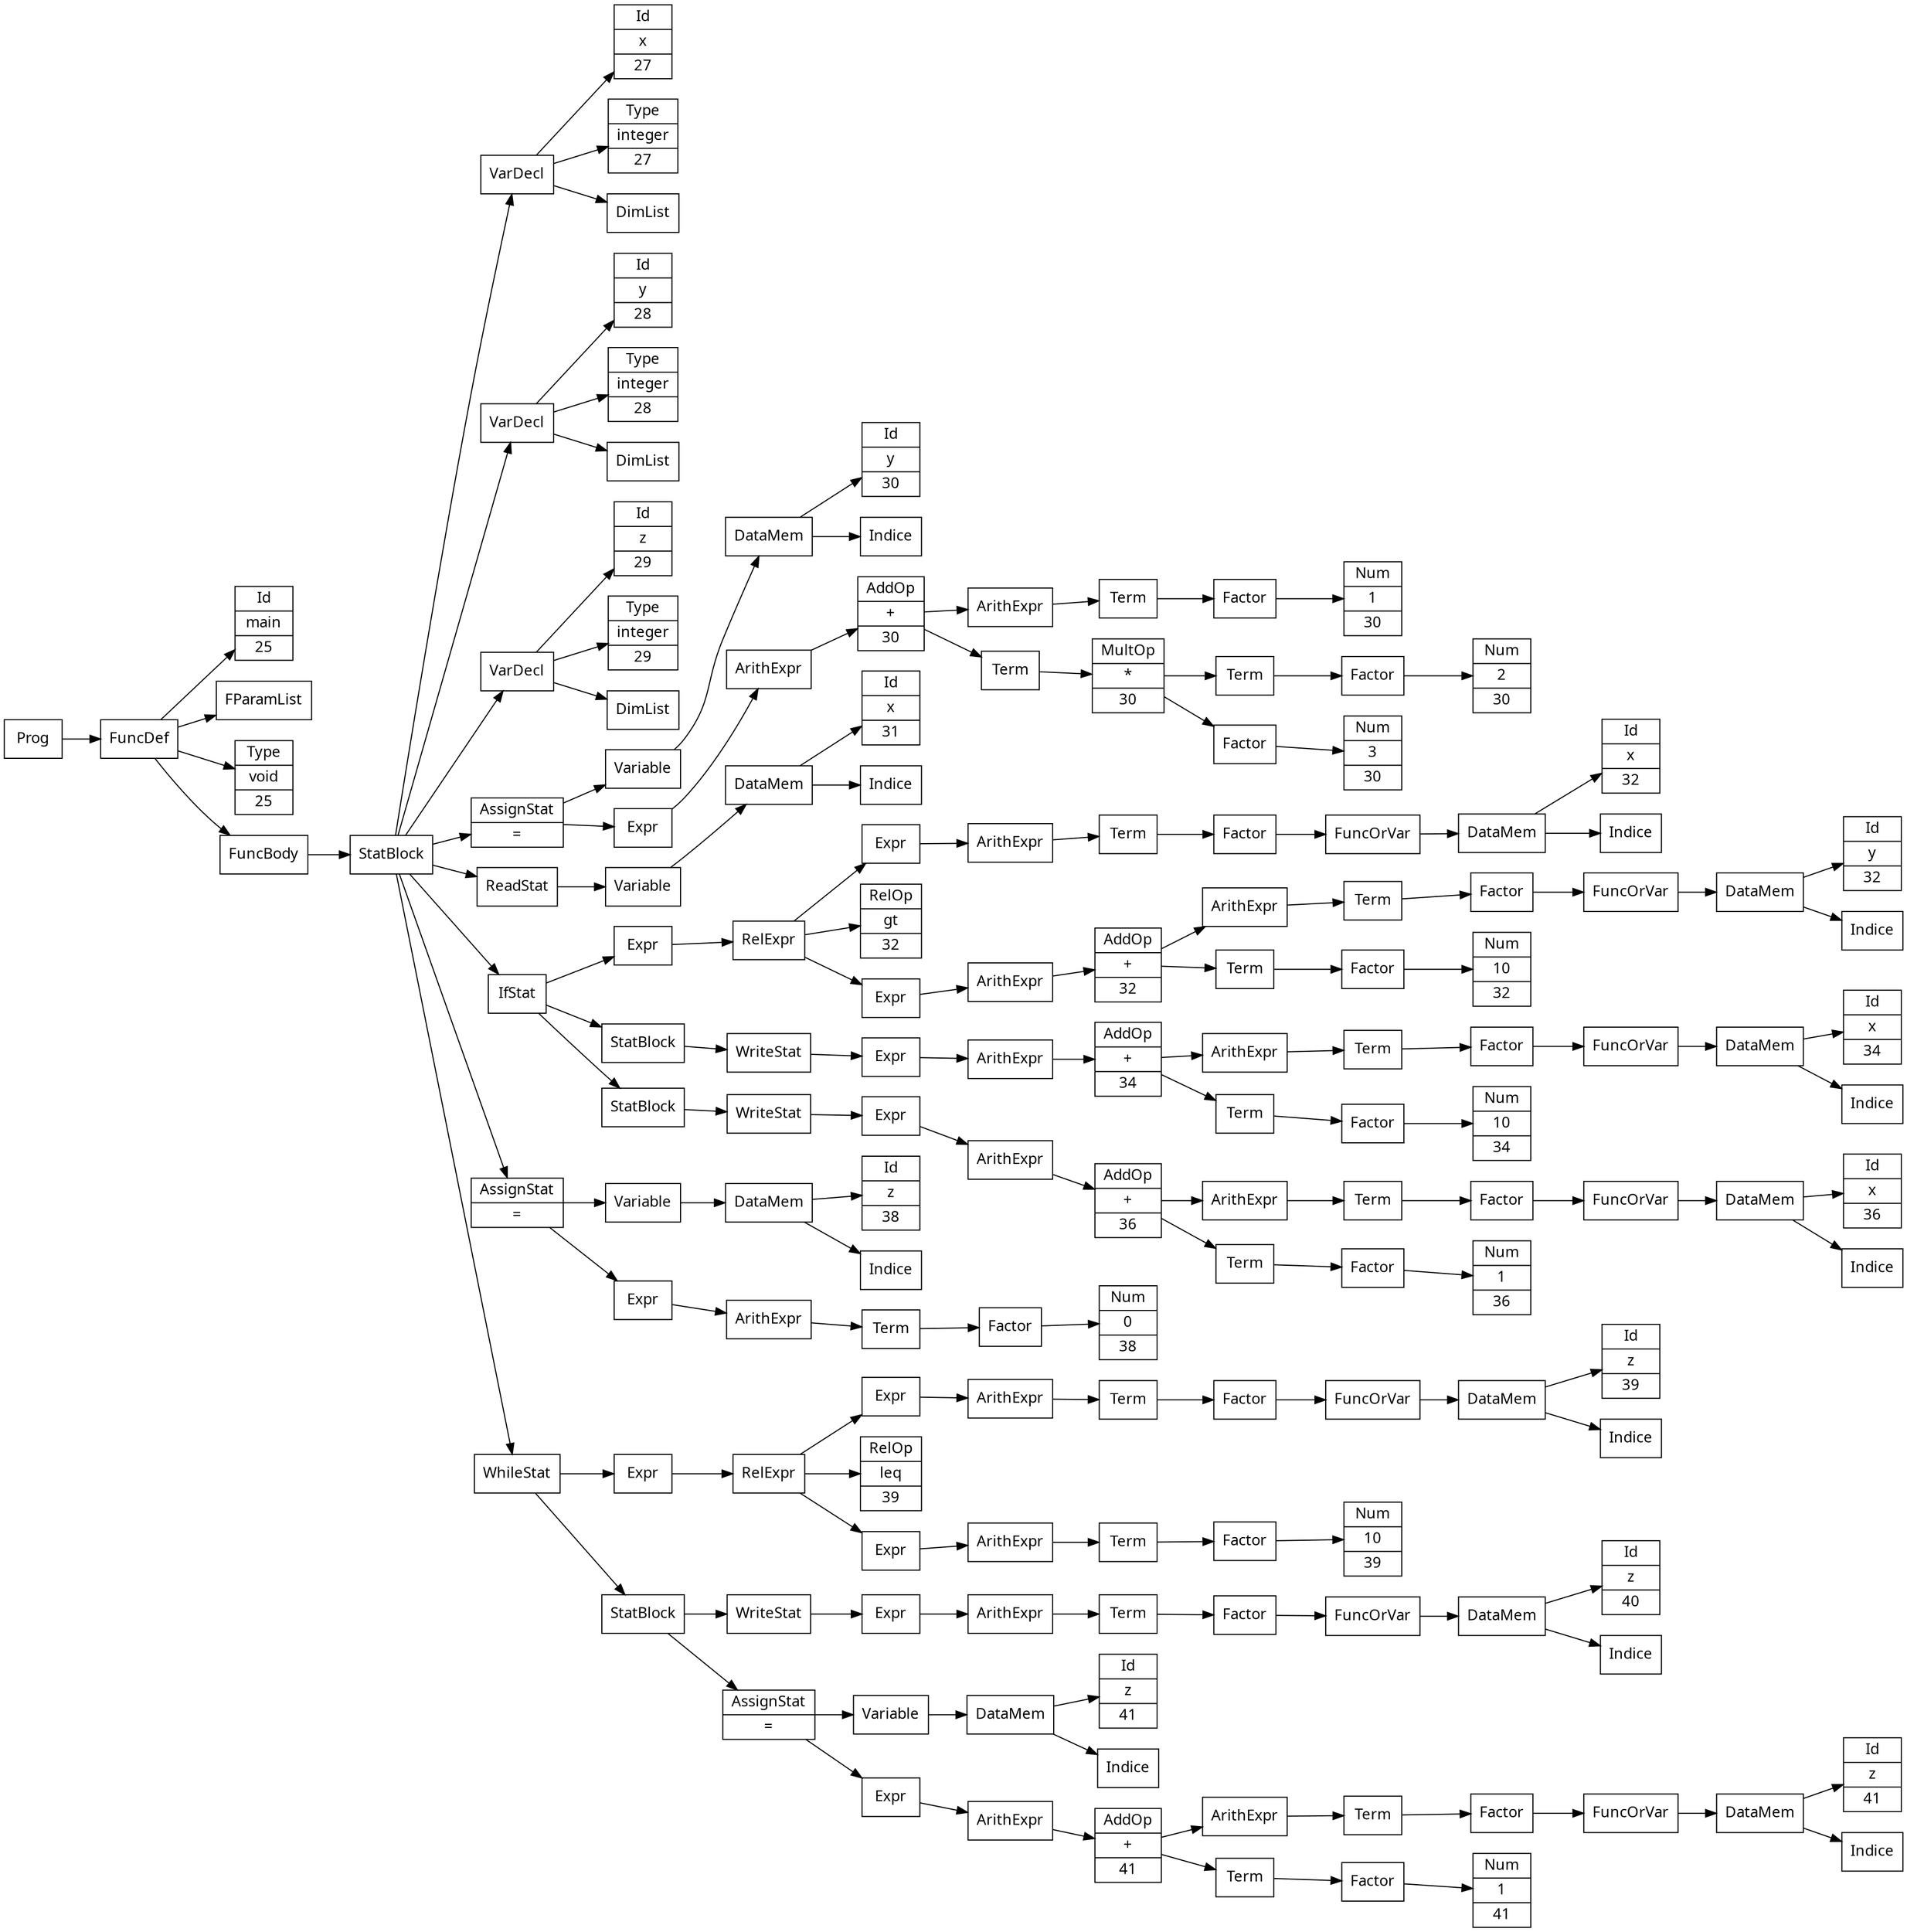 digraph AST {
node [shape=record];
node [fontname=Sans];charset="UTF-8" splines=true splines=spline rankdir =LR
1393 -> 1392 -> 1241;
1241[label="Id | main | 25"]
1392 -> 1242;
1242[label="FParamList"]
1392 -> 1243;
1243[label="Type | void | 25"]
1392 -> 1391 -> 1390 -> 1247 -> 1244;
1244[label="Id | x | 27"]
1247 -> 1245;
1245[label="Type | integer | 27"]
1247 -> 1246;
1246[label="DimList"]
1247[label="VarDecl"];
1390 -> 1251 -> 1248;
1248[label="Id | y | 28"]
1251 -> 1249;
1249[label="Type | integer | 28"]
1251 -> 1250;
1250[label="DimList"]
1251[label="VarDecl"];
1390 -> 1255 -> 1252;
1252[label="Id | z | 29"]
1255 -> 1253;
1253[label="Type | integer | 29"]
1255 -> 1254;
1254[label="DimList"]
1255[label="VarDecl"];
1390 -> 1274 -> 1259 -> 1258 -> 1256;
1256[label="Id | y | 30"]
1258 -> 1257;
1257[label="Indice"]
1258[label="DataMem"];
1259[label="Variable"];
1274 -> 1273 -> 1272 -> 1264 -> 1263 -> 1262 -> 1261 -> 1260;
1260[label="Num | 1 | 30"]
1261[label="Factor"];
1262[label="Term"];
1263[label="ArithExpr"];
1264 -> 1271 -> 1268 -> 1267 -> 1266 -> 1265;
1265[label="Num | 2 | 30"]
1266[label="Factor"];
1267[label="Term"];
1268 -> 1270 -> 1269;
1269[label="Num | 3 | 30"]
1270[label="Factor"];
1268[label="MultOp | * | 30"];
1271[label="Term"];
1264[label="AddOp | + | 30"];
1272[label="ArithExpr"];
1273[label="Expr"];
1274[label="AssignStat | ="];
1390 -> 1279 -> 1278 -> 1277 -> 1275;
1275[label="Id | x | 31"]
1277 -> 1276;
1276[label="Indice"]
1277[label="DataMem"];
1278[label="Variable"];
1279[label="ReadStat"];
1390 -> 1334 -> 1303 -> 1302 -> 1287 -> 1286 -> 1285 -> 1284 -> 1283 -> 1282 -> 1280;
1280[label="Id | x | 32"]
1282 -> 1281;
1281[label="Indice"]
1282[label="DataMem"];
1283[label="FuncOrVar"];
1284[label="Factor"];
1285[label="Term"];
1286[label="ArithExpr"];
1287[label="Expr"];
1302 -> 1288;
1288[label="RelOp | gt | 32"]
1302 -> 1301 -> 1300 -> 1296 -> 1295 -> 1294 -> 1293 -> 1292 -> 1291 -> 1289;
1289[label="Id | y | 32"]
1291 -> 1290;
1290[label="Indice"]
1291[label="DataMem"];
1292[label="FuncOrVar"];
1293[label="Factor"];
1294[label="Term"];
1295[label="ArithExpr"];
1296 -> 1299 -> 1298 -> 1297;
1297[label="Num | 10 | 32"]
1298[label="Factor"];
1299[label="Term"];
1296[label="AddOp | + | 32"];
1300[label="ArithExpr"];
1301[label="Expr"];
1302[label="RelExpr"];
1303[label="Expr"];
1334 -> 1318 -> 1317 -> 1316 -> 1315 -> 1311 -> 1310 -> 1309 -> 1308 -> 1307 -> 1306 -> 1304;
1304[label="Id | x | 34"]
1306 -> 1305;
1305[label="Indice"]
1306[label="DataMem"];
1307[label="FuncOrVar"];
1308[label="Factor"];
1309[label="Term"];
1310[label="ArithExpr"];
1311 -> 1314 -> 1313 -> 1312;
1312[label="Num | 10 | 34"]
1313[label="Factor"];
1314[label="Term"];
1311[label="AddOp | + | 34"];
1315[label="ArithExpr"];
1316[label="Expr"];
1317[label="WriteStat"];
1318[label="StatBlock"];
1334 -> 1333 -> 1332 -> 1331 -> 1330 -> 1326 -> 1325 -> 1324 -> 1323 -> 1322 -> 1321 -> 1319;
1319[label="Id | x | 36"]
1321 -> 1320;
1320[label="Indice"]
1321[label="DataMem"];
1322[label="FuncOrVar"];
1323[label="Factor"];
1324[label="Term"];
1325[label="ArithExpr"];
1326 -> 1329 -> 1328 -> 1327;
1327[label="Num | 1 | 36"]
1328[label="Factor"];
1329[label="Term"];
1326[label="AddOp | + | 36"];
1330[label="ArithExpr"];
1331[label="Expr"];
1332[label="WriteStat"];
1333[label="StatBlock"];
1334[label="IfStat"];
1390 -> 1344 -> 1338 -> 1337 -> 1335;
1335[label="Id | z | 38"]
1337 -> 1336;
1336[label="Indice"]
1337[label="DataMem"];
1338[label="Variable"];
1344 -> 1343 -> 1342 -> 1341 -> 1340 -> 1339;
1339[label="Num | 0 | 38"]
1340[label="Factor"];
1341[label="Term"];
1342[label="ArithExpr"];
1343[label="Expr"];
1344[label="AssignStat | ="];
1390 -> 1389 -> 1360 -> 1359 -> 1352 -> 1351 -> 1350 -> 1349 -> 1348 -> 1347 -> 1345;
1345[label="Id | z | 39"]
1347 -> 1346;
1346[label="Indice"]
1347[label="DataMem"];
1348[label="FuncOrVar"];
1349[label="Factor"];
1350[label="Term"];
1351[label="ArithExpr"];
1352[label="Expr"];
1359 -> 1353;
1353[label="RelOp | leq | 39"]
1359 -> 1358 -> 1357 -> 1356 -> 1355 -> 1354;
1354[label="Num | 10 | 39"]
1355[label="Factor"];
1356[label="Term"];
1357[label="ArithExpr"];
1358[label="Expr"];
1359[label="RelExpr"];
1360[label="Expr"];
1389 -> 1388 -> 1369 -> 1368 -> 1367 -> 1366 -> 1365 -> 1364 -> 1363 -> 1361;
1361[label="Id | z | 40"]
1363 -> 1362;
1362[label="Indice"]
1363[label="DataMem"];
1364[label="FuncOrVar"];
1365[label="Factor"];
1366[label="Term"];
1367[label="ArithExpr"];
1368[label="Expr"];
1369[label="WriteStat"];
1388 -> 1387 -> 1373 -> 1372 -> 1370;
1370[label="Id | z | 41"]
1372 -> 1371;
1371[label="Indice"]
1372[label="DataMem"];
1373[label="Variable"];
1387 -> 1386 -> 1385 -> 1381 -> 1380 -> 1379 -> 1378 -> 1377 -> 1376 -> 1374;
1374[label="Id | z | 41"]
1376 -> 1375;
1375[label="Indice"]
1376[label="DataMem"];
1377[label="FuncOrVar"];
1378[label="Factor"];
1379[label="Term"];
1380[label="ArithExpr"];
1381 -> 1384 -> 1383 -> 1382;
1382[label="Num | 1 | 41"]
1383[label="Factor"];
1384[label="Term"];
1381[label="AddOp | + | 41"];
1385[label="ArithExpr"];
1386[label="Expr"];
1387[label="AssignStat | ="];
1388[label="StatBlock"];
1389[label="WhileStat"];
1390[label="StatBlock"];
1391[label="FuncBody"];
1392[label="FuncDef"];
1393[label="Prog"];
}